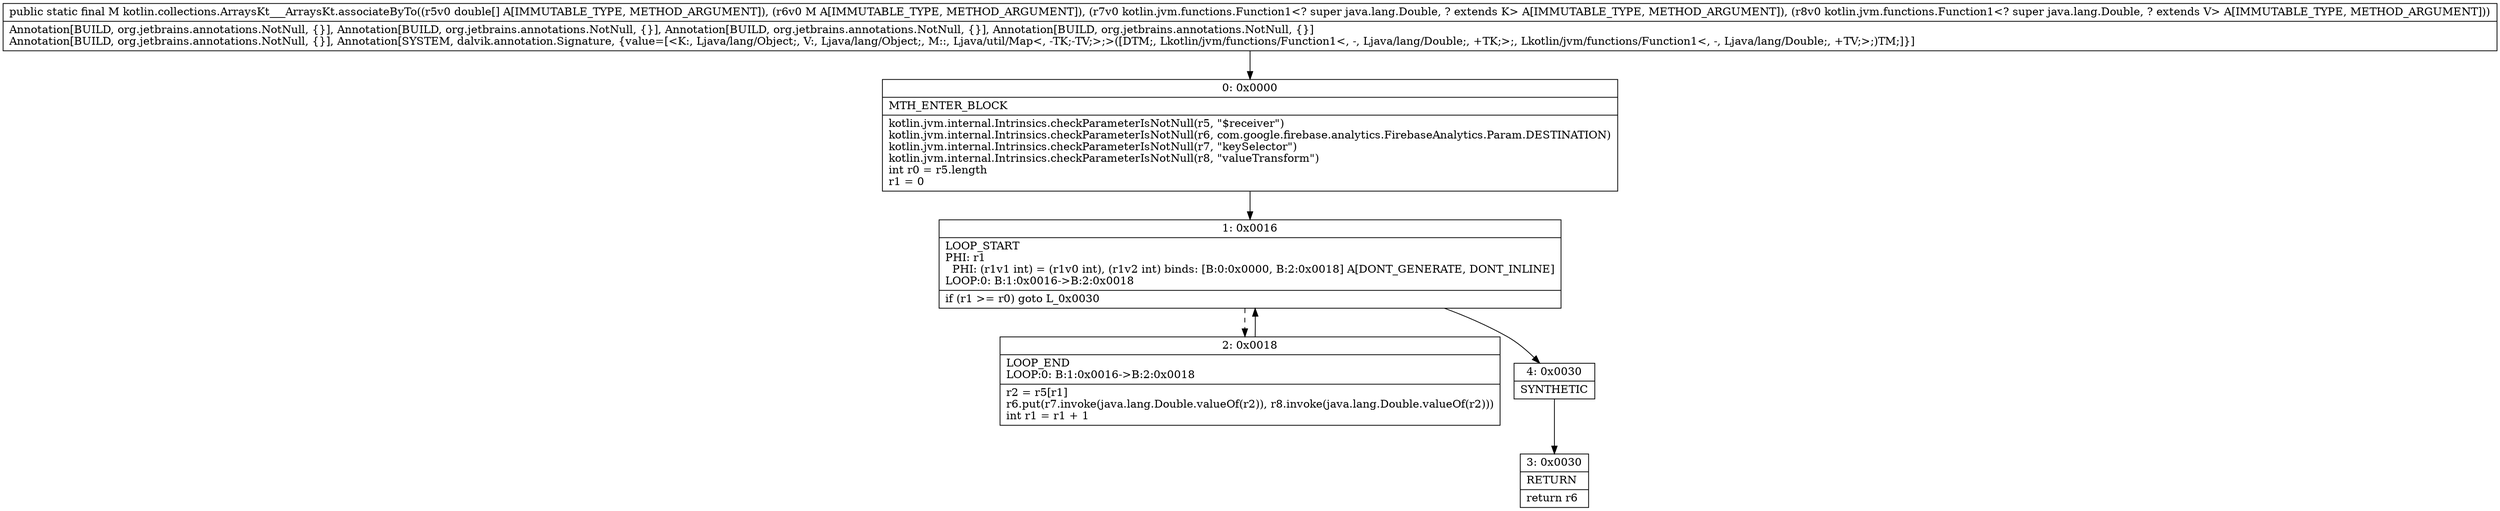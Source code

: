digraph "CFG forkotlin.collections.ArraysKt___ArraysKt.associateByTo([DLjava\/util\/Map;Lkotlin\/jvm\/functions\/Function1;Lkotlin\/jvm\/functions\/Function1;)Ljava\/util\/Map;" {
Node_0 [shape=record,label="{0\:\ 0x0000|MTH_ENTER_BLOCK\l|kotlin.jvm.internal.Intrinsics.checkParameterIsNotNull(r5, \"$receiver\")\lkotlin.jvm.internal.Intrinsics.checkParameterIsNotNull(r6, com.google.firebase.analytics.FirebaseAnalytics.Param.DESTINATION)\lkotlin.jvm.internal.Intrinsics.checkParameterIsNotNull(r7, \"keySelector\")\lkotlin.jvm.internal.Intrinsics.checkParameterIsNotNull(r8, \"valueTransform\")\lint r0 = r5.length\lr1 = 0\l}"];
Node_1 [shape=record,label="{1\:\ 0x0016|LOOP_START\lPHI: r1 \l  PHI: (r1v1 int) = (r1v0 int), (r1v2 int) binds: [B:0:0x0000, B:2:0x0018] A[DONT_GENERATE, DONT_INLINE]\lLOOP:0: B:1:0x0016\-\>B:2:0x0018\l|if (r1 \>= r0) goto L_0x0030\l}"];
Node_2 [shape=record,label="{2\:\ 0x0018|LOOP_END\lLOOP:0: B:1:0x0016\-\>B:2:0x0018\l|r2 = r5[r1]\lr6.put(r7.invoke(java.lang.Double.valueOf(r2)), r8.invoke(java.lang.Double.valueOf(r2)))\lint r1 = r1 + 1\l}"];
Node_3 [shape=record,label="{3\:\ 0x0030|RETURN\l|return r6\l}"];
Node_4 [shape=record,label="{4\:\ 0x0030|SYNTHETIC\l}"];
MethodNode[shape=record,label="{public static final M kotlin.collections.ArraysKt___ArraysKt.associateByTo((r5v0 double[] A[IMMUTABLE_TYPE, METHOD_ARGUMENT]), (r6v0 M A[IMMUTABLE_TYPE, METHOD_ARGUMENT]), (r7v0 kotlin.jvm.functions.Function1\<? super java.lang.Double, ? extends K\> A[IMMUTABLE_TYPE, METHOD_ARGUMENT]), (r8v0 kotlin.jvm.functions.Function1\<? super java.lang.Double, ? extends V\> A[IMMUTABLE_TYPE, METHOD_ARGUMENT]))  | Annotation[BUILD, org.jetbrains.annotations.NotNull, \{\}], Annotation[BUILD, org.jetbrains.annotations.NotNull, \{\}], Annotation[BUILD, org.jetbrains.annotations.NotNull, \{\}], Annotation[BUILD, org.jetbrains.annotations.NotNull, \{\}]\lAnnotation[BUILD, org.jetbrains.annotations.NotNull, \{\}], Annotation[SYSTEM, dalvik.annotation.Signature, \{value=[\<K:, Ljava\/lang\/Object;, V:, Ljava\/lang\/Object;, M::, Ljava\/util\/Map\<, \-TK;\-TV;\>;\>([DTM;, Lkotlin\/jvm\/functions\/Function1\<, \-, Ljava\/lang\/Double;, +TK;\>;, Lkotlin\/jvm\/functions\/Function1\<, \-, Ljava\/lang\/Double;, +TV;\>;)TM;]\}]\l}"];
MethodNode -> Node_0;
Node_0 -> Node_1;
Node_1 -> Node_2[style=dashed];
Node_1 -> Node_4;
Node_2 -> Node_1;
Node_4 -> Node_3;
}

